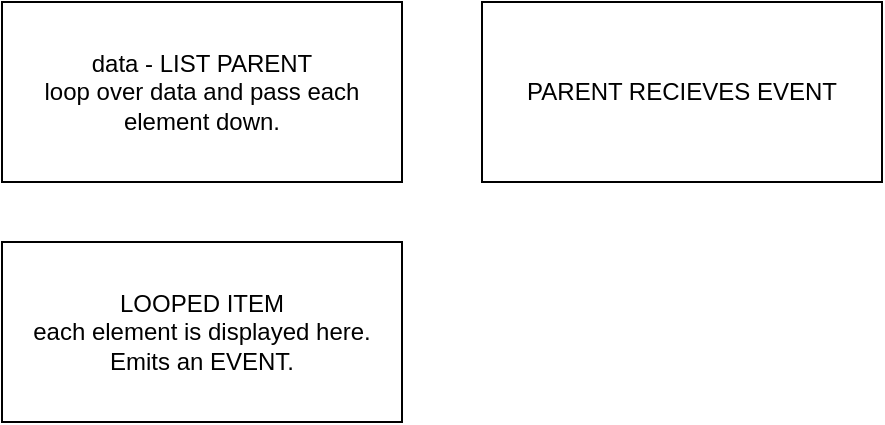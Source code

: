 <mxfile>
    <diagram id="ZI7Mypw8TPpWZt7pkty0" name="Page-1">
        <mxGraphModel dx="366" dy="322" grid="1" gridSize="10" guides="1" tooltips="1" connect="1" arrows="1" fold="1" page="1" pageScale="1" pageWidth="827" pageHeight="1169" math="0" shadow="0">
            <root>
                <mxCell id="0"/>
                <mxCell id="1" parent="0"/>
                <mxCell id="2" value="data - LIST PARENT&lt;br&gt;loop over data and pass each element down.&lt;br&gt;" style="rounded=0;whiteSpace=wrap;html=1;" parent="1" vertex="1">
                    <mxGeometry x="40" y="50" width="200" height="90" as="geometry"/>
                </mxCell>
                <mxCell id="3" value="LOOPED ITEM&lt;br&gt;each element is displayed here.&lt;br&gt;Emits an EVENT." style="rounded=0;whiteSpace=wrap;html=1;" vertex="1" parent="1">
                    <mxGeometry x="40" y="170" width="200" height="90" as="geometry"/>
                </mxCell>
                <mxCell id="4" value="PARENT RECIEVES EVENT" style="rounded=0;whiteSpace=wrap;html=1;" vertex="1" parent="1">
                    <mxGeometry x="280" y="50" width="200" height="90" as="geometry"/>
                </mxCell>
            </root>
        </mxGraphModel>
    </diagram>
</mxfile>